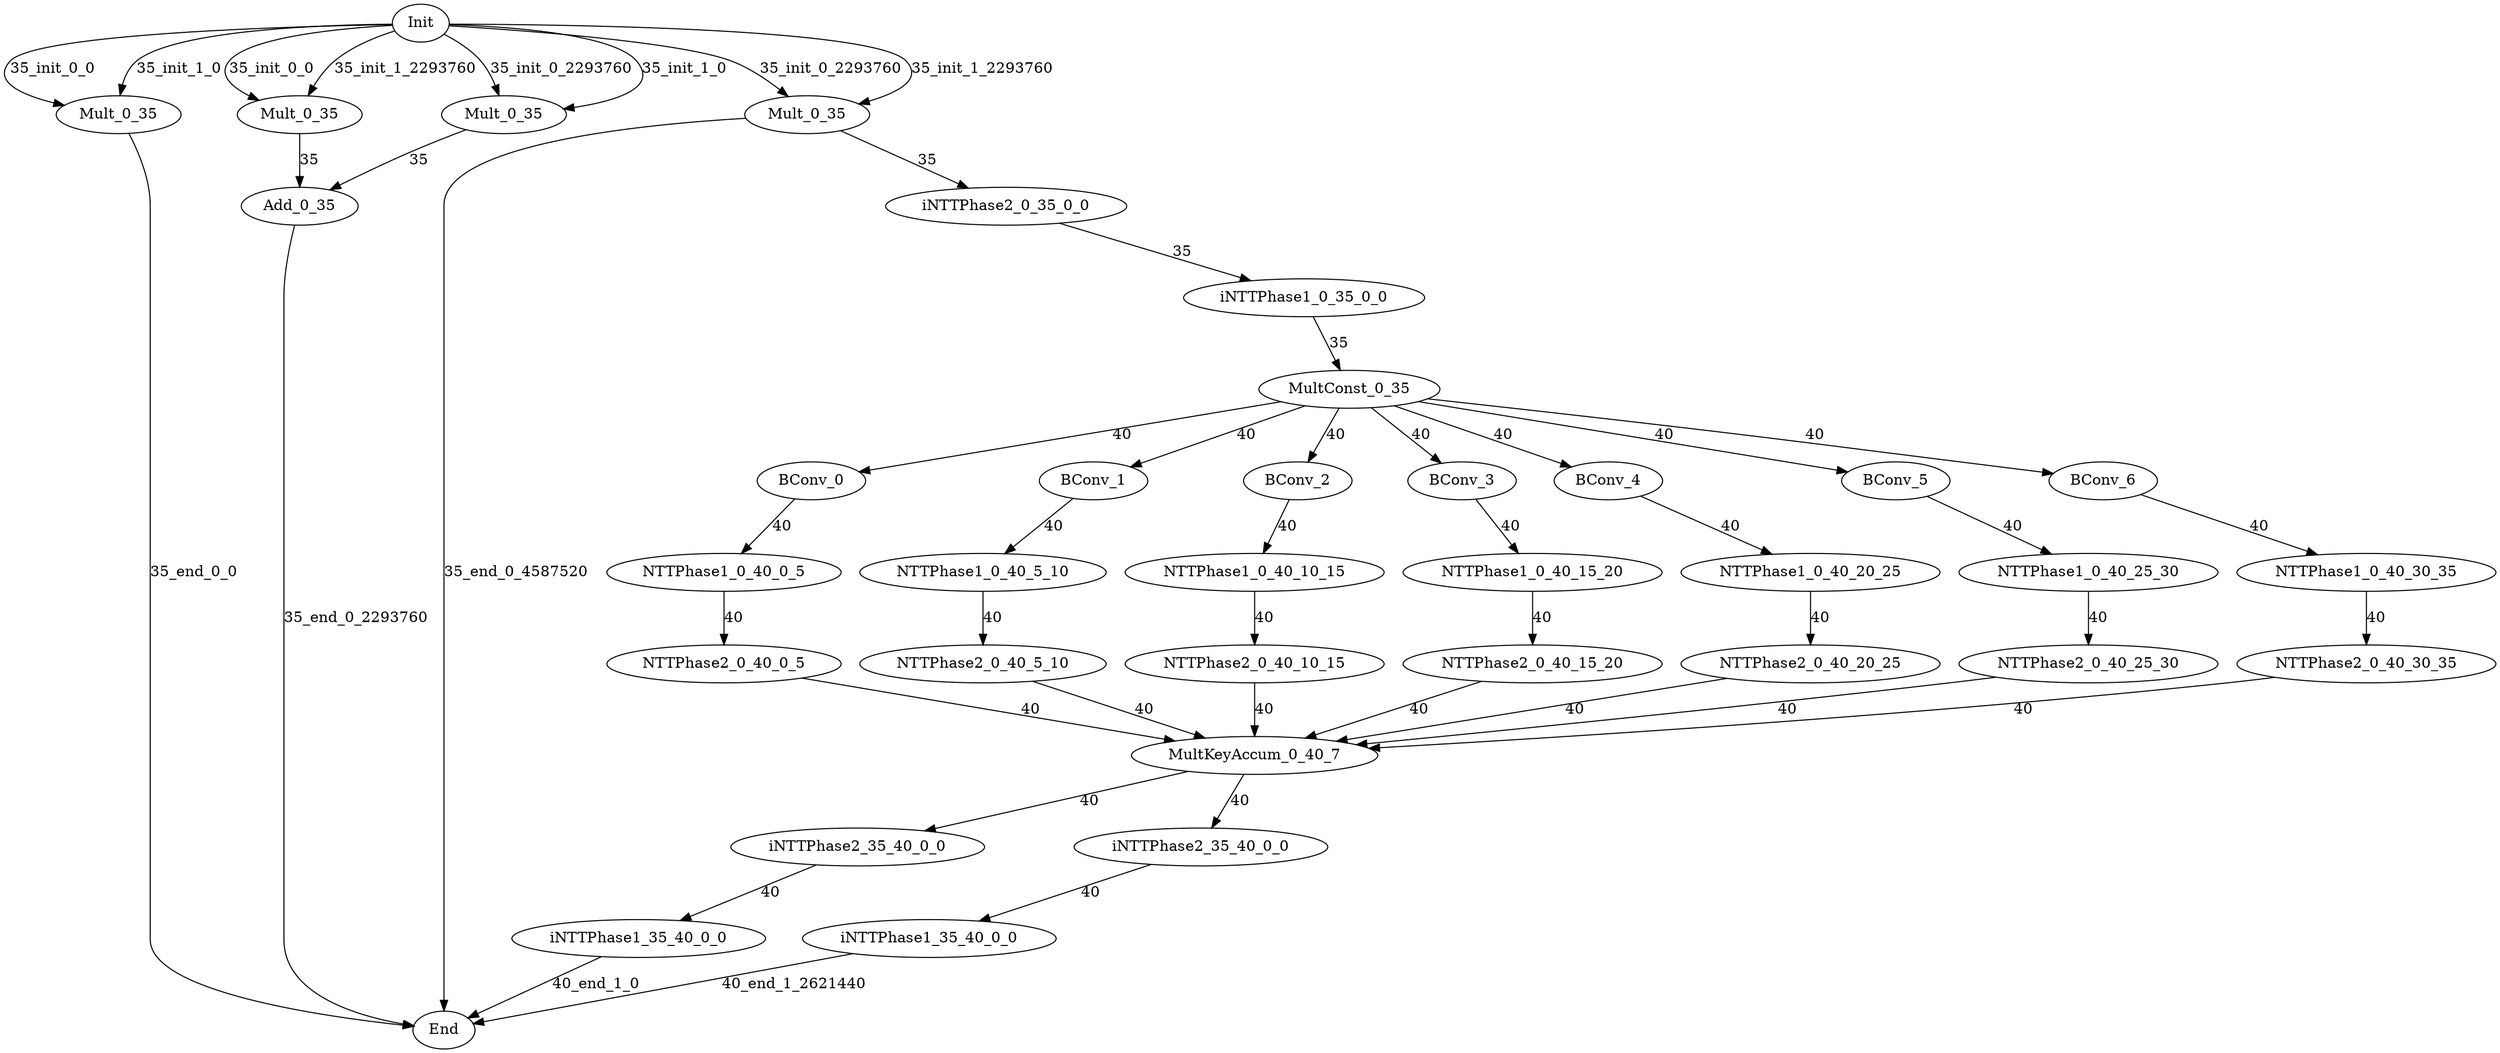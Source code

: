digraph {
	graph [bb="0,0,2381.5,993"];
	node [label="\N"];
	init	[height=0.5,
		label=Init,
		pos="395.69,975",
		width=0.75];
	MultAxAx	[height=0.5,
		label=Mult_0_35,
		pos="108.69,888",
		width=1.6429];
	init -> MultAxAx	[label="35_init_0_0",
		lp="46.193,931.5",
		pos="e,57.138,896.9 368.74,973.64 284.48,972.22 30.147,965.75 5.6926,939 -12.054,919.59 16.058,906.89 47.366,899.14"];
	init -> MultAxAx	[label="35_init_1_0",
		lp="165.19,931.5",
		pos="e,109.67,906.43 368.61,974.07 307.49,973.69 161.32,969.52 124.69,939 117.92,933.36 113.98,924.85 111.7,916.44"];
	MultAxBx	[height=0.5,
		label=Mult_0_35,
		pos="304.69,888",
		width=1.6429];
	init -> MultAxBx	[label="35_init_0_0",
		lp="254.19,931.5",
		pos="e,255.99,898.43 368.8,972.88 323.03,970.35 233.06,962.44 213.69,939 199.39,921.69 220.56,909.38 246.06,901.31"];
	init -> MultAxBx	[label="35_init_1_2293760",
		lp="381.19,931.5",
		pos="e,303.88,906.42 369.54,969.59 351.12,965.08 327.39,956.19 313.69,939 308.65,932.67 306.06,924.45 304.82,916.51"];
	MultBxAx	[height=0.5,
		label=Mult_0_35,
		pos="474.69,888",
		width=1.6429];
	init -> MultBxAx	[label="35_init_0_2293760",
		lp="530.19,931.5",
		pos="e,470,906.19 417.7,964.48 429.34,958.54 443.15,949.94 452.69,939 458.54,932.29 463.06,923.78 466.44,915.7"];
	init -> MultBxAx	[label="35_init_1_0",
		lp="647.19,931.5",
		pos="e,531.62,893.37 422.88,973.54 473.49,972.06 579.11,965.75 601.69,939 623.23,913.49 582.6,900.92 541.7,894.77"];
	MultBxBx	[height=0.5,
		label=Mult_0_35,
		pos="775.69,888",
		width=1.6429];
	init -> MultBxBx	[label="35_init_0_2293760",
		lp="790.19,931.5",
		pos="e,754.47,905.07 423.05,974.52 476.28,974.71 596.88,971.19 691.69,939 710.9,932.48 730.49,921.14 745.91,910.92"];
	init -> MultBxBx	[label="35_init_1_2293760",
		lp="933.19,931.5",
		pos="e,821.89,899.31 422.76,974.06 517.74,973.98 831.76,971.27 861.69,939 876.43,923.11 856.06,910.79 831.46,902.35"];
	end	[height=0.5,
		label=End,
		pos="432.69,18",
		width=0.81243];
	MultAxAx -> end	[label="35_end_0_0",
		lp="163.19,453",
		pos="e,403.71,20.724 112.88,869.86 116.68,852.78 121.69,825.74 121.69,802 121.69,802 121.69,802 121.69,104 121.69,48.242 310.05,27.79 \
393.59,21.46"];
	AddAxBx	[height=0.5,
		label=Add_0_35,
		pos="304.69,801",
		width=1.5346];
	AddAxBx -> end	[label="35_end_0_2293760",
		lp="349.19,409.5",
		pos="e,404.1,22.081 296.97,783.14 289.95,766.27 280.69,739.38 280.69,715 280.69,715 280.69,715 280.69,104 280.69,52.108 349.01,31.59 \
394.05,23.703"];
	MultAxBx -> AddAxBx	[label=35,
		lp="314.19,844.5",
		pos="e,304.69,819.18 304.69,869.8 304.69,858.16 304.69,842.55 304.69,829.24"];
	MultBxAx -> AddAxBx	[label=35,
		lp="409.19,844.5",
		pos="e,331.95,816.79 443.15,872.69 429.69,866.47 413.85,859.02 399.69,852 380.07,842.27 358.45,830.93 340.79,821.52"];
	MultBxBx -> end	[label="35_end_0_4587520",
		lp="501.19,453",
		pos="e,432.69,36.256 717.51,884.49 619.65,878.68 432.69,859.98 432.69,802 432.69,802 432.69,802 432.69,104 432.69,84.753 432.69,63.054 \
432.69,46.397"];
	iNTTP2	[height=0.5,
		label=iNTTPhase2_0_35_0_0,
		pos="924.69,801",
		width=3.1775];
	MultBxBx -> iNTTP2	[label=35,
		lp="868.19,844.5",
		pos="e,895.74,818.52 802.33,871.8 825.84,858.39 860.38,838.69 886.78,823.63"];
	INTT1_Ax	[height=0.5,
		label=iNTTPhase1_35_40_0_0,
		pos="654.69,105",
		width=3.34];
	INTT1_Ax -> end	[label="40_end_1_0",
		lp="598.19,61.5",
		pos="e,456.78,28.223 612.94,88.012 570.44,71.742 505.4,46.84 466.17,31.818"];
	INTT_Ax	[height=0.5,
		label=iNTTPhase2_35_40_0_0,
		pos="825.69,192",
		width=3.34];
	INTT_Ax -> INTT1_Ax	[label=40,
		lp="759.19,148.5",
		pos="e,687.56,122.34 792.72,174.61 765.4,161.03 726.39,141.64 696.81,126.93"];
	MultKeyAccum	[height=0.5,
		label=MultKeyAccum_0_40_7,
		pos="1202.7,279",
		width=3.2497];
	MultKeyAccum -> INTT_Ax	[label=40,
		lp="1046.2,235.5",
		pos="e,889.31,207.34 1139.6,263.77 1073.4,248.84 969.33,225.39 899.38,209.61"];
	INTT_Bx	[height=0.5,
		label=iNTTPhase2_35_40_0_0,
		pos="1151.7,192",
		width=3.34];
	MultKeyAccum -> INTT_Bx	[label=40,
		lp="1189.2,235.5",
		pos="e,1162,210.18 1192.4,260.8 1185.2,248.82 1175.5,232.62 1167.3,219.06"];
	NTTP20	[height=0.5,
		label=NTTPhase2_0_40_0_5,
		pos="698.69,366",
		width=3.0872];
	NTTP20 -> MultKeyAccum	[label=40,
		lp="990.19,322.5",
		pos="e,1127.1,292.75 772.79,352.5 864.49,337.04 1020.3,310.75 1117.1,294.44"];
	NTTP10	[height=0.5,
		label=NTTPhase1_0_40_0_5,
		pos="698.69,453",
		width=3.0872];
	NTTP10 -> NTTP20	[label=40,
		lp="708.19,409.5",
		pos="e,698.69,384.18 698.69,434.8 698.69,423.16 698.69,407.55 698.69,394.24"];
	BConv0	[height=0.5,
		label=BConv_0,
		pos="889.69,540",
		width=1.4263];
	BConv0 -> NTTP10	[label=40,
		lp="814.19,496.5",
		pos="e,734.84,470.09 859.01,525.34 827.93,511.51 779.53,489.97 744.03,474.18"];
	ScaleForBConv	[height=0.5,
		label=MultConst_0_35,
		pos="1287.7,627",
		width=2.3831];
	ScaleForBConv -> BConv0	[label=40,
		lp="1121.2,583.5",
		pos="e,932.35,550.11 1229.8,613.64 1152.6,597.15 1017,568.18 942.45,552.27"];
	BConv1	[height=0.5,
		label=BConv_1,
		pos="1075.7,540",
		width=1.4263];
	ScaleForBConv -> BConv1	[label=40,
		lp="1203.2,583.5",
		pos="e,1108.1,553.98 1249.8,610.8 1212.6,595.88 1155.9,573.17 1117.4,557.74"];
	BConv2	[height=0.5,
		label=BConv_2,
		pos="1229.7,540",
		width=1.4263];
	ScaleForBConv -> BConv2	[label=40,
		lp="1271.2,583.5",
		pos="e,1241,557.6 1276,608.8 1267.6,596.54 1256.2,579.87 1246.8,566.13"];
	BConv3	[height=0.5,
		label=BConv_3,
		pos="1421.7,540",
		width=1.4263];
	ScaleForBConv -> BConv3	[label=40,
		lp="1372.2,583.5",
		pos="e,1398.1,555.99 1313.2,609.81 1334.9,596.06 1366.1,576.25 1389.5,561.41"];
	BConv4	[height=0.5,
		label=BConv_4,
		pos="1649.7,540",
		width=1.4263];
	ScaleForBConv -> BConv4	[label=40,
		lp="1499.2,583.5",
		pos="e,1608.3,550.72 1342.7,613.09 1412.1,596.79 1530.6,568.96 1598.3,553.07"];
	BConv5	[height=0.5,
		label=BConv_5,
		pos="1875.7,540",
		width=1.4263];
	ScaleForBConv -> BConv5	[label=40,
		lp="1626.2,583.5",
		pos="e,1829,547.75 1356.3,616.08 1473.5,599.13 1710.3,564.91 1818.9,549.21"];
	BConv6	[height=0.5,
		label=BConv_6,
		pos="2049.7,540",
		width=1.4263];
	ScaleForBConv -> BConv6	[label=40,
		lp="1785.2,583.5",
		pos="e,2004,548.21 1365.1,619.13 1486.8,608.06 1730.1,584.78 1935.7,558 1954.7,555.52 1975.4,552.52 1994,549.73"];
	iNTTP1	[height=0.5,
		label=iNTTPhase1_0_35_0_0,
		pos="1232.7,714",
		width=3.1775];
	iNTTP1 -> ScaleForBConv	[label=35,
		lp="1272.2,670.5",
		pos="e,1276.8,644.89 1243.8,695.8 1251.7,683.62 1262.4,667.09 1271.3,653.4"];
	iNTTP2 -> iNTTP1	[label=35,
		lp="1106.2,757.5",
		pos="e,1178.8,729.89 978.69,785.1 1031.8,770.45 1112.7,748.11 1168.9,732.6"];
	NTTP21	[height=0.5,
		label=NTTPhase2_0_40_5_10,
		pos="944.69,366",
		width=3.2497];
	NTTP21 -> MultKeyAccum	[label=40,
		lp="1098.2,322.5",
		pos="e,1155.6,295.53 991.71,349.51 1035.1,335.2 1099.7,313.93 1146,298.68"];
	NTTP11	[height=0.5,
		label=NTTPhase1_0_40_5_10,
		pos="944.69,453",
		width=3.2497];
	NTTP11 -> NTTP21	[label=40,
		lp="954.19,409.5",
		pos="e,944.69,384.18 944.69,434.8 944.69,423.16 944.69,407.55 944.69,394.24"];
	BConv1 -> NTTP11	[label=40,
		lp="1027.2,496.5",
		pos="e,970.6,470.81 1052.3,523.8 1031.9,510.59 1002.1,491.28 979.08,476.31"];
	NTTP22	[height=0.5,
		label=NTTPhase2_0_40_10_15,
		pos="1202.7,366",
		width=3.4122];
	NTTP22 -> MultKeyAccum	[label=40,
		lp="1212.2,322.5",
		pos="e,1202.7,297.18 1202.7,347.8 1202.7,336.16 1202.7,320.55 1202.7,307.24"];
	NTTP12	[height=0.5,
		label=NTTPhase1_0_40_10_15,
		pos="1202.7,453",
		width=3.4122];
	NTTP12 -> NTTP22	[label=40,
		lp="1212.2,409.5",
		pos="e,1202.7,384.18 1202.7,434.8 1202.7,423.16 1202.7,407.55 1202.7,394.24"];
	BConv2 -> NTTP12	[label=40,
		lp="1227.2,496.5",
		pos="e,1208.1,471.18 1224.2,521.8 1220.5,510.05 1215.5,494.24 1211.2,480.84"];
	NTTP23	[height=0.5,
		label=NTTPhase2_0_40_15_20,
		pos="1466.7,366",
		width=3.4122];
	NTTP23 -> MultKeyAccum	[label=40,
		lp="1359.2,322.5",
		pos="e,1250.8,295.49 1418.3,349.41 1373.8,335.09 1307.8,313.85 1260.6,298.64"];
	NTTP13	[height=0.5,
		label=NTTPhase1_0_40_15_20,
		pos="1466.7,453",
		width=3.4122];
	NTTP13 -> NTTP23	[label=40,
		lp="1476.2,409.5",
		pos="e,1466.7,384.18 1466.7,434.8 1466.7,423.16 1466.7,407.55 1466.7,394.24"];
	BConv3 -> NTTP13	[label=40,
		lp="1456.2,496.5",
		pos="e,1457.7,471.05 1430.6,522.21 1437,510.18 1445.6,493.75 1452.9,480.03"];
	NTTP24	[height=0.5,
		label=NTTPhase2_0_40_20_25,
		pos="1730.7,366",
		width=3.4122];
	NTTP24 -> MultKeyAccum	[label=40,
		lp="1507.2,322.5",
		pos="e,1280.5,292.52 1651.4,352.23 1554.5,336.64 1391.2,310.35 1290.6,294.15"];
	NTTP14	[height=0.5,
		label=NTTPhase1_0_40_20_25,
		pos="1730.7,453",
		width=3.4122];
	NTTP14 -> NTTP24	[label=40,
		lp="1740.2,409.5",
		pos="e,1730.7,384.18 1730.7,434.8 1730.7,423.16 1730.7,407.55 1730.7,394.24"];
	BConv4 -> NTTP14	[label=40,
		lp="1704.2,496.5",
		pos="e,1714.6,470.92 1665.3,522.61 1677.3,510.07 1693.9,492.59 1707.4,478.41"];
	NTTP25	[height=0.5,
		label=NTTPhase2_0_40_25_30,
		pos="1994.7,366",
		width=3.4122];
	NTTP25 -> MultKeyAccum	[label=40,
		lp="1709.2,322.5",
		pos="e,1299.2,289.17 1906.7,353.35 1892,351.5 1876.9,349.65 1862.7,348 1667.7,325.4 1439.8,302.75 1309.2,290.14"];
	NTTP15	[height=0.5,
		label=NTTPhase1_0_40_25_30,
		pos="1994.7,453",
		width=3.4122];
	NTTP15 -> NTTP25	[label=40,
		lp="2004.2,409.5",
		pos="e,1994.7,384.18 1994.7,434.8 1994.7,423.16 1994.7,407.55 1994.7,394.24"];
	BConv5 -> NTTP15	[label=40,
		lp="1951.2,496.5",
		pos="e,1971.3,470.73 1897.2,523.61 1915.6,510.49 1942.3,491.46 1963,476.61"];
	NTTP26	[height=0.5,
		label=NTTPhase2_0_40_30_35,
		pos="2258.7,366",
		width=3.4122];
	NTTP26 -> MultKeyAccum	[label=40,
		lp="1933.2,322.5",
		pos="e,1311.4,285.78 2171.8,353.22 2156.8,351.35 2141.3,349.53 2126.7,348 1838.2,317.65 1497.5,296.31 1321.4,286.35"];
	NTTP16	[height=0.5,
		label=NTTPhase1_0_40_30_35,
		pos="2258.7,453",
		width=3.4122];
	NTTP16 -> NTTP26	[label=40,
		lp="2268.2,409.5",
		pos="e,2258.7,384.18 2258.7,434.8 2258.7,423.16 2258.7,407.55 2258.7,394.24"];
	BConv6 -> NTTP16	[label=40,
		lp="2176.2,496.5",
		pos="e,2219,470.16 2081.9,525.91 2115.9,512.08 2169.9,490.12 2209.3,474.1"];
	INTT1_Bx	[height=0.5,
		label=iNTTPhase1_35_40_0_0,
		pos="949.69,105",
		width=3.34];
	INTT1_Bx -> end	[label="40_end_1_2621440",
		lp="790.19,61.5",
		pos="e,460.59,23.587 872.01,91.229 759.31,72.699 554.72,39.063 470.49,25.214"];
	INTT_Bx -> INTT1_Bx	[label=40,
		lp="1072.2,148.5",
		pos="e,988.02,122.13 1113.2,174.81 1080.4,160.99 1033,141.04 997.64,126.18"];
}
